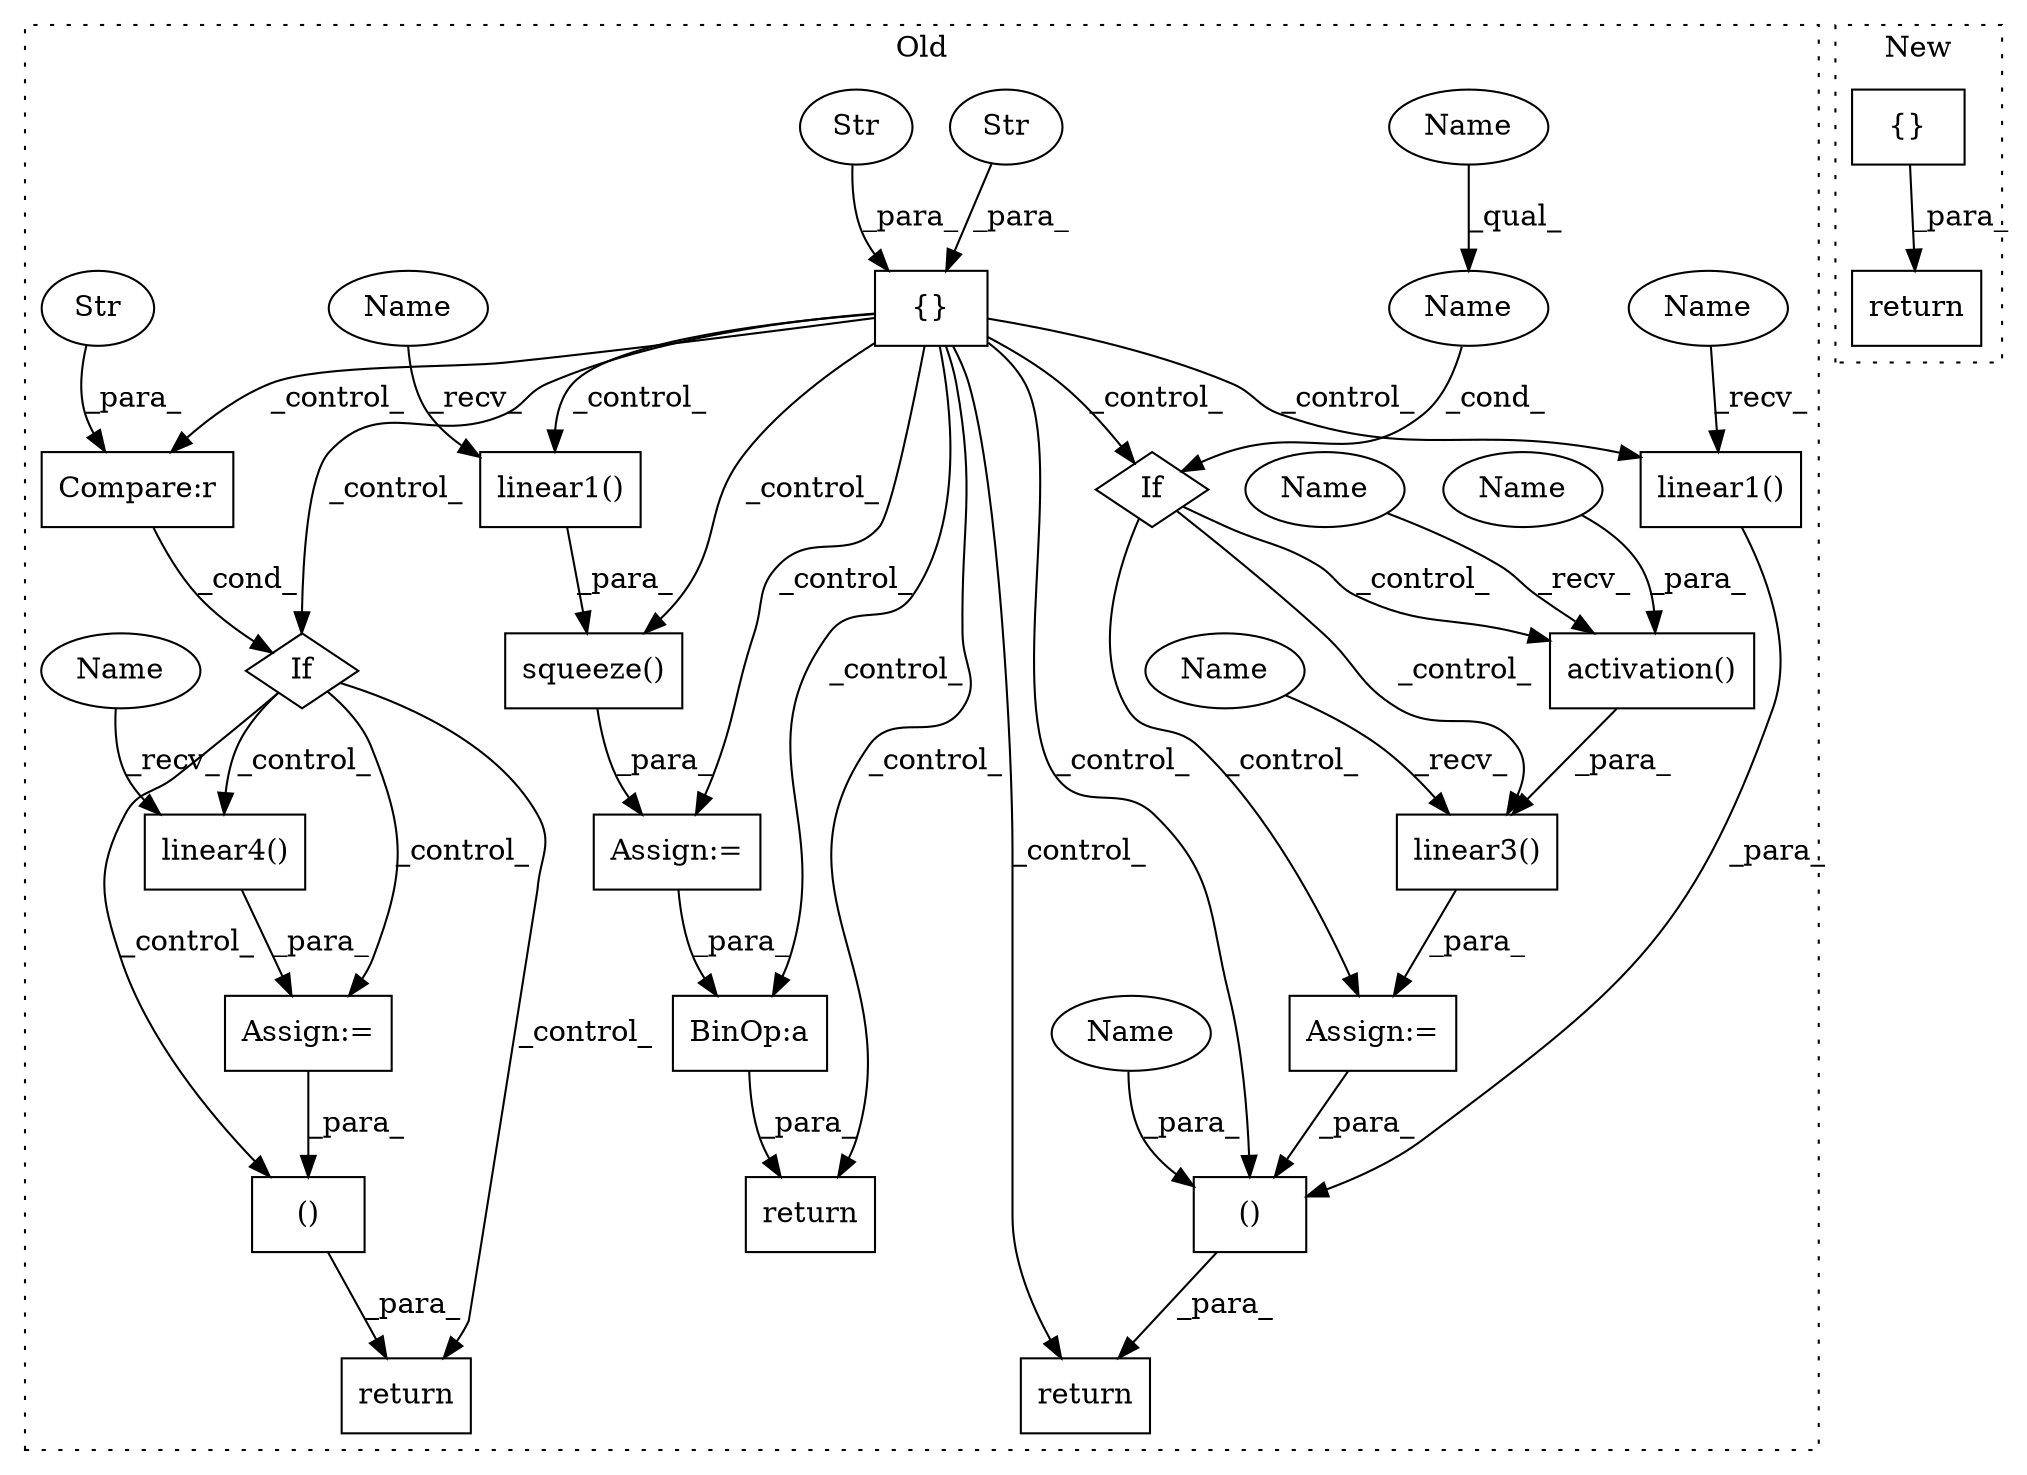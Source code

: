 digraph G {
subgraph cluster0 {
1 [label="linear3()" a="75" s="18967,19006" l="13,1" shape="box"];
3 [label="()" a="54" s="19205" l="26" shape="box"];
4 [label="Assign:=" a="68" s="18964" l="3" shape="box"];
5 [label="return" a="93" s="19189" l="7" shape="box"];
6 [label="If" a="96" s="18910" l="3" shape="diamond"];
7 [label="linear1()" a="75" s="18783,18797" l="13,1" shape="box"];
8 [label="{}" a="59" s="18690,18734" l="1,0" shape="box"];
9 [label="BinOp:a" a="82" s="19453" l="3" shape="box"];
10 [label="()" a="54" s="19667" l="15" shape="box"];
11 [label="linear1()" a="75" s="19336,19350" l="13,1" shape="box"];
13 [label="Str" a="66" s="18721" l="13" shape="ellipse"];
14 [label="Str" a="66" s="18704" l="15" shape="ellipse"];
15 [label="Name" a="87" s="18913" l="20" shape="ellipse"];
16 [label="activation()" a="75" s="18980,19005" l="16,1" shape="box"];
17 [label="linear4()" a="75" s="19618,19632" l="13,1" shape="box"];
18 [label="Assign:=" a="68" s="19615" l="3" shape="box"];
19 [label="return" a="93" s="19442" l="7" shape="box"];
20 [label="If" a="96" s="19488" l="0" shape="diamond"];
21 [label="Compare:r" a="40" s="19488" l="36" shape="box"];
22 [label="Str" a="66" s="19517" l="7" shape="ellipse"];
23 [label="Assign:=" a="68" s="19319" l="3" shape="box"];
24 [label="return" a="93" s="19650" l="7" shape="box"];
25 [label="squeeze()" a="75" s="19322,19351" l="14,1" shape="box"];
26 [label="Name" a="87" s="19207" l="9" shape="ellipse"];
27 [label="Name" a="87" s="18996" l="9" shape="ellipse"];
28 [label="Name" a="87" s="19618" l="4" shape="ellipse"];
29 [label="Name" a="87" s="19336" l="4" shape="ellipse"];
30 [label="Name" a="87" s="18967" l="4" shape="ellipse"];
31 [label="Name" a="87" s="18783" l="4" shape="ellipse"];
32 [label="Name" a="87" s="18913" l="4" shape="ellipse"];
33 [label="Name" a="87" s="18980" l="4" shape="ellipse"];
label = "Old";
style="dotted";
}
subgraph cluster1 {
2 [label="return" a="93" s="16768" l="7" shape="box"];
12 [label="{}" a="95" s="16775,16874" l="1,1" shape="box"];
label = "New";
style="dotted";
}
1 -> 4 [label="_para_"];
3 -> 5 [label="_para_"];
4 -> 3 [label="_para_"];
6 -> 1 [label="_control_"];
6 -> 16 [label="_control_"];
6 -> 4 [label="_control_"];
7 -> 3 [label="_para_"];
8 -> 21 [label="_control_"];
8 -> 20 [label="_control_"];
8 -> 6 [label="_control_"];
8 -> 11 [label="_control_"];
8 -> 3 [label="_control_"];
8 -> 9 [label="_control_"];
8 -> 5 [label="_control_"];
8 -> 23 [label="_control_"];
8 -> 7 [label="_control_"];
8 -> 25 [label="_control_"];
8 -> 19 [label="_control_"];
9 -> 19 [label="_para_"];
10 -> 24 [label="_para_"];
11 -> 25 [label="_para_"];
12 -> 2 [label="_para_"];
13 -> 8 [label="_para_"];
14 -> 8 [label="_para_"];
15 -> 6 [label="_cond_"];
16 -> 1 [label="_para_"];
17 -> 18 [label="_para_"];
18 -> 10 [label="_para_"];
20 -> 18 [label="_control_"];
20 -> 24 [label="_control_"];
20 -> 17 [label="_control_"];
20 -> 10 [label="_control_"];
21 -> 20 [label="_cond_"];
22 -> 21 [label="_para_"];
23 -> 9 [label="_para_"];
25 -> 23 [label="_para_"];
26 -> 3 [label="_para_"];
27 -> 16 [label="_para_"];
28 -> 17 [label="_recv_"];
29 -> 11 [label="_recv_"];
30 -> 1 [label="_recv_"];
31 -> 7 [label="_recv_"];
32 -> 15 [label="_qual_"];
33 -> 16 [label="_recv_"];
}